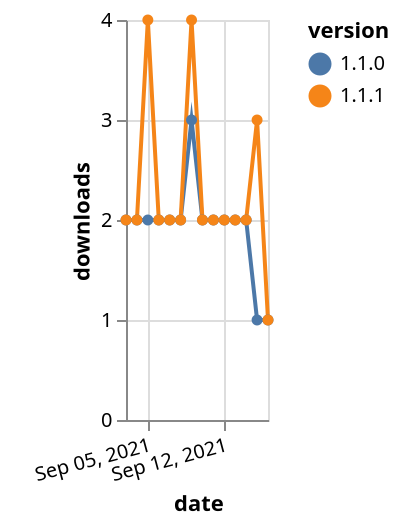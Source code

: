 {"$schema": "https://vega.github.io/schema/vega-lite/v5.json", "description": "A simple bar chart with embedded data.", "data": {"values": [{"date": "2021-09-03", "total": 2321, "delta": 2, "version": "1.1.0"}, {"date": "2021-09-04", "total": 2323, "delta": 2, "version": "1.1.0"}, {"date": "2021-09-05", "total": 2325, "delta": 2, "version": "1.1.0"}, {"date": "2021-09-06", "total": 2327, "delta": 2, "version": "1.1.0"}, {"date": "2021-09-07", "total": 2329, "delta": 2, "version": "1.1.0"}, {"date": "2021-09-08", "total": 2331, "delta": 2, "version": "1.1.0"}, {"date": "2021-09-09", "total": 2334, "delta": 3, "version": "1.1.0"}, {"date": "2021-09-10", "total": 2336, "delta": 2, "version": "1.1.0"}, {"date": "2021-09-11", "total": 2338, "delta": 2, "version": "1.1.0"}, {"date": "2021-09-12", "total": 2340, "delta": 2, "version": "1.1.0"}, {"date": "2021-09-13", "total": 2342, "delta": 2, "version": "1.1.0"}, {"date": "2021-09-14", "total": 2344, "delta": 2, "version": "1.1.0"}, {"date": "2021-09-15", "total": 2345, "delta": 1, "version": "1.1.0"}, {"date": "2021-09-16", "total": 2346, "delta": 1, "version": "1.1.0"}, {"date": "2021-09-03", "total": 3094, "delta": 2, "version": "1.1.1"}, {"date": "2021-09-04", "total": 3096, "delta": 2, "version": "1.1.1"}, {"date": "2021-09-05", "total": 3100, "delta": 4, "version": "1.1.1"}, {"date": "2021-09-06", "total": 3102, "delta": 2, "version": "1.1.1"}, {"date": "2021-09-07", "total": 3104, "delta": 2, "version": "1.1.1"}, {"date": "2021-09-08", "total": 3106, "delta": 2, "version": "1.1.1"}, {"date": "2021-09-09", "total": 3110, "delta": 4, "version": "1.1.1"}, {"date": "2021-09-10", "total": 3112, "delta": 2, "version": "1.1.1"}, {"date": "2021-09-11", "total": 3114, "delta": 2, "version": "1.1.1"}, {"date": "2021-09-12", "total": 3116, "delta": 2, "version": "1.1.1"}, {"date": "2021-09-13", "total": 3118, "delta": 2, "version": "1.1.1"}, {"date": "2021-09-14", "total": 3120, "delta": 2, "version": "1.1.1"}, {"date": "2021-09-15", "total": 3123, "delta": 3, "version": "1.1.1"}, {"date": "2021-09-16", "total": 3124, "delta": 1, "version": "1.1.1"}]}, "width": "container", "mark": {"type": "line", "point": {"filled": true}}, "encoding": {"x": {"field": "date", "type": "temporal", "timeUnit": "yearmonthdate", "title": "date", "axis": {"labelAngle": -15}}, "y": {"field": "delta", "type": "quantitative", "title": "downloads"}, "color": {"field": "version", "type": "nominal"}, "tooltip": {"field": "delta"}}}